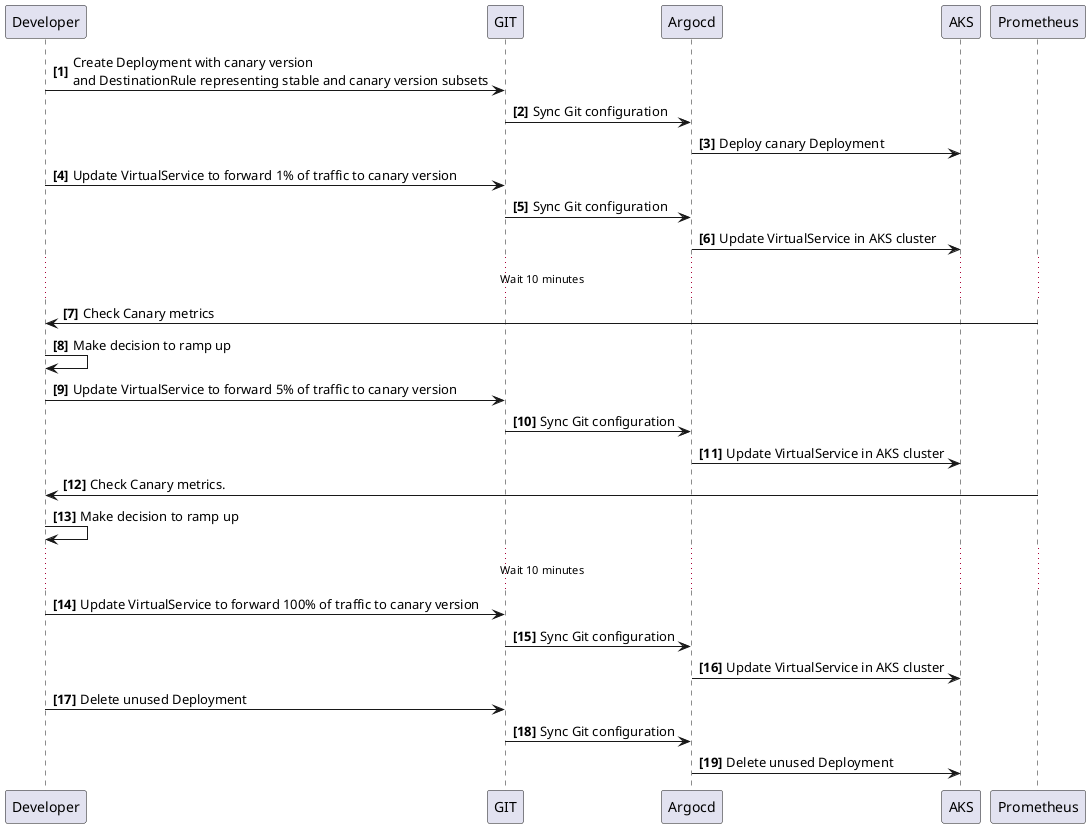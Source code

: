 @startuml canary_base
autonumber "<b>[0]"
Developer -> GIT : Create Deployment with canary version\nand DestinationRule representing stable and canary version subsets
GIT -> Argocd : Sync Git configuration
Argocd -> AKS : Deploy canary Deployment

Developer -> GIT : Update VirtualService to forward 1% of traffic to canary version
GIT -> Argocd : Sync Git configuration
Argocd -> AKS : Update VirtualService in AKS cluster
...Wait 10 minutes...
Developer <- Prometheus : Check Canary metrics
Developer -> Developer : Make decision to ramp up

Developer -> GIT : Update VirtualService to forward 5% of traffic to canary version
GIT -> Argocd : Sync Git configuration
Argocd -> AKS : Update VirtualService in AKS cluster
Developer <- Prometheus : Check Canary metrics.
Developer -> Developer : Make decision to ramp up

...Wait 10 minutes...

Developer -> GIT : Update VirtualService to forward 100% of traffic to canary version
GIT -> Argocd : Sync Git configuration
Argocd -> AKS : Update VirtualService in AKS cluster

Developer -> GIT : Delete unused Deployment
GIT -> Argocd : Sync Git configuration
Argocd -> AKS : Delete unused Deployment
@enduml